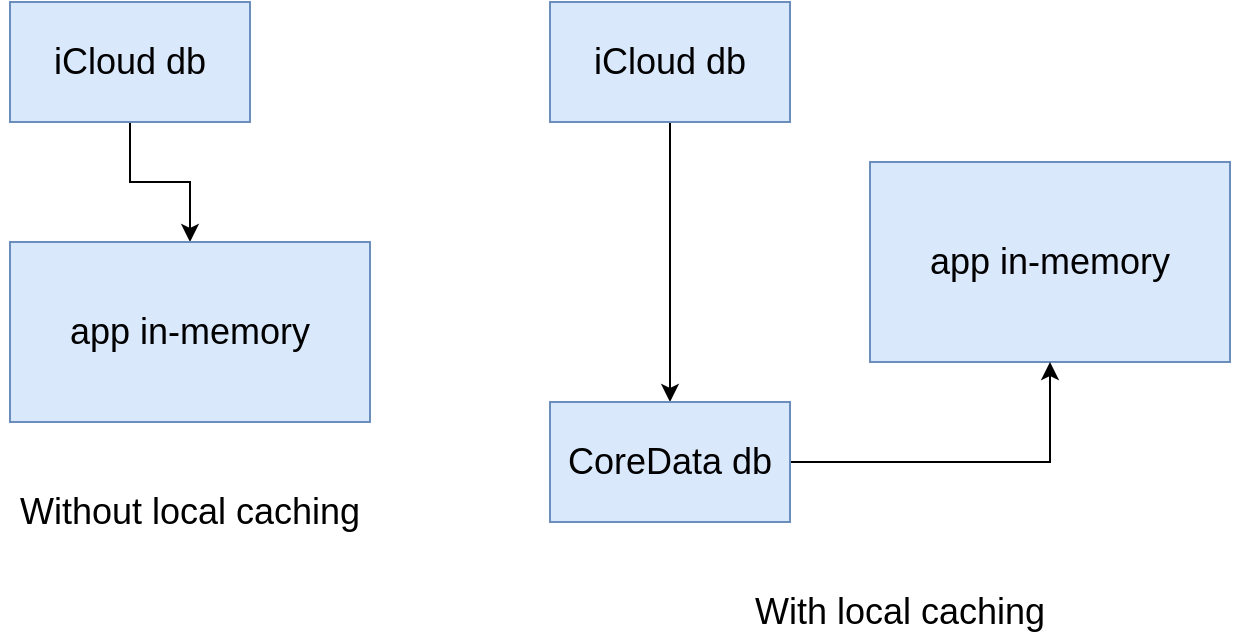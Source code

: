 <mxfile version="12.1.7" type="github" pages="1">
  <diagram id="nWPhAt9rJEEcSky3-5wR" name="Page-1">
    <mxGraphModel dx="766" dy="547" grid="1" gridSize="10" guides="1" tooltips="1" connect="1" arrows="1" fold="1" page="1" pageScale="1" pageWidth="850" pageHeight="1100" math="0" shadow="0">
      <root>
        <mxCell id="0"/>
        <mxCell id="1" parent="0"/>
        <mxCell id="z8gjGf1V-ILWLqtlMs_v-4" style="edgeStyle=orthogonalEdgeStyle;rounded=0;orthogonalLoop=1;jettySize=auto;html=1;entryX=0.5;entryY=0;entryDx=0;entryDy=0;fontSize=18;" edge="1" parent="1" source="z8gjGf1V-ILWLqtlMs_v-1" target="z8gjGf1V-ILWLqtlMs_v-2">
          <mxGeometry relative="1" as="geometry"/>
        </mxCell>
        <mxCell id="z8gjGf1V-ILWLqtlMs_v-1" value="iCloud db" style="rounded=0;whiteSpace=wrap;html=1;fillColor=#dae8fc;strokeColor=#6c8ebf;fontSize=18;" vertex="1" parent="1">
          <mxGeometry x="120" y="50" width="120" height="60" as="geometry"/>
        </mxCell>
        <mxCell id="z8gjGf1V-ILWLqtlMs_v-2" value="app in-memory" style="rounded=0;whiteSpace=wrap;html=1;fillColor=#dae8fc;strokeColor=#6c8ebf;fontSize=18;" vertex="1" parent="1">
          <mxGeometry x="120" y="170" width="180" height="90" as="geometry"/>
        </mxCell>
        <mxCell id="z8gjGf1V-ILWLqtlMs_v-9" style="edgeStyle=orthogonalEdgeStyle;rounded=0;orthogonalLoop=1;jettySize=auto;html=1;entryX=0.5;entryY=0;entryDx=0;entryDy=0;fontSize=18;" edge="1" parent="1" source="z8gjGf1V-ILWLqtlMs_v-6" target="z8gjGf1V-ILWLqtlMs_v-8">
          <mxGeometry relative="1" as="geometry"/>
        </mxCell>
        <mxCell id="z8gjGf1V-ILWLqtlMs_v-6" value="iCloud db" style="rounded=0;whiteSpace=wrap;html=1;fillColor=#dae8fc;strokeColor=#6c8ebf;fontSize=18;" vertex="1" parent="1">
          <mxGeometry x="390" y="50" width="120" height="60" as="geometry"/>
        </mxCell>
        <mxCell id="z8gjGf1V-ILWLqtlMs_v-7" value="app in-memory" style="rounded=0;whiteSpace=wrap;html=1;fillColor=#dae8fc;strokeColor=#6c8ebf;fontSize=18;" vertex="1" parent="1">
          <mxGeometry x="550" y="130" width="180" height="100" as="geometry"/>
        </mxCell>
        <mxCell id="z8gjGf1V-ILWLqtlMs_v-10" style="edgeStyle=orthogonalEdgeStyle;rounded=0;orthogonalLoop=1;jettySize=auto;html=1;entryX=0.5;entryY=1;entryDx=0;entryDy=0;fontSize=18;" edge="1" parent="1" source="z8gjGf1V-ILWLqtlMs_v-8" target="z8gjGf1V-ILWLqtlMs_v-7">
          <mxGeometry relative="1" as="geometry"/>
        </mxCell>
        <mxCell id="z8gjGf1V-ILWLqtlMs_v-8" value="CoreData db" style="rounded=0;whiteSpace=wrap;html=1;fillColor=#dae8fc;strokeColor=#6c8ebf;fontSize=18;" vertex="1" parent="1">
          <mxGeometry x="390" y="250" width="120" height="60" as="geometry"/>
        </mxCell>
        <mxCell id="z8gjGf1V-ILWLqtlMs_v-11" value="Without local caching" style="text;html=1;strokeColor=none;fillColor=none;align=center;verticalAlign=middle;whiteSpace=wrap;rounded=0;fontSize=18;" vertex="1" parent="1">
          <mxGeometry x="115" y="290" width="190" height="30" as="geometry"/>
        </mxCell>
        <mxCell id="z8gjGf1V-ILWLqtlMs_v-12" value="With local caching" style="text;html=1;strokeColor=none;fillColor=none;align=center;verticalAlign=middle;whiteSpace=wrap;rounded=0;fontSize=18;" vertex="1" parent="1">
          <mxGeometry x="470" y="340" width="190" height="30" as="geometry"/>
        </mxCell>
      </root>
    </mxGraphModel>
  </diagram>
</mxfile>
